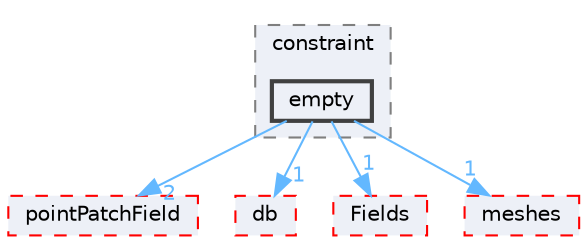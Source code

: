 digraph "src/OpenFOAM/fields/pointPatchFields/constraint/empty"
{
 // LATEX_PDF_SIZE
  bgcolor="transparent";
  edge [fontname=Helvetica,fontsize=10,labelfontname=Helvetica,labelfontsize=10];
  node [fontname=Helvetica,fontsize=10,shape=box,height=0.2,width=0.4];
  compound=true
  subgraph clusterdir_c29a60990a95f573ba90840ea20f11f4 {
    graph [ bgcolor="#edf0f7", pencolor="grey50", label="constraint", fontname=Helvetica,fontsize=10 style="filled,dashed", URL="dir_c29a60990a95f573ba90840ea20f11f4.html",tooltip=""]
  dir_0a7ddbd489271f124bb6fcd29c4f53f8 [label="empty", fillcolor="#edf0f7", color="grey25", style="filled,bold", URL="dir_0a7ddbd489271f124bb6fcd29c4f53f8.html",tooltip=""];
  }
  dir_17a9bfb76e5e1dbc9e2e32285df4aeb8 [label="pointPatchField", fillcolor="#edf0f7", color="red", style="filled,dashed", URL="dir_17a9bfb76e5e1dbc9e2e32285df4aeb8.html",tooltip=""];
  dir_63c634f7a7cfd679ac26c67fb30fc32f [label="db", fillcolor="#edf0f7", color="red", style="filled,dashed", URL="dir_63c634f7a7cfd679ac26c67fb30fc32f.html",tooltip=""];
  dir_7d364942a13d3ce50f6681364b448a98 [label="Fields", fillcolor="#edf0f7", color="red", style="filled,dashed", URL="dir_7d364942a13d3ce50f6681364b448a98.html",tooltip=""];
  dir_aa2423979fb45fc41c393a5db370ab21 [label="meshes", fillcolor="#edf0f7", color="red", style="filled,dashed", URL="dir_aa2423979fb45fc41c393a5db370ab21.html",tooltip=""];
  dir_0a7ddbd489271f124bb6fcd29c4f53f8->dir_17a9bfb76e5e1dbc9e2e32285df4aeb8 [headlabel="2", labeldistance=1.5 headhref="dir_001135_002954.html" href="dir_001135_002954.html" color="steelblue1" fontcolor="steelblue1"];
  dir_0a7ddbd489271f124bb6fcd29c4f53f8->dir_63c634f7a7cfd679ac26c67fb30fc32f [headlabel="1", labeldistance=1.5 headhref="dir_001135_000817.html" href="dir_001135_000817.html" color="steelblue1" fontcolor="steelblue1"];
  dir_0a7ddbd489271f124bb6fcd29c4f53f8->dir_7d364942a13d3ce50f6681364b448a98 [headlabel="1", labeldistance=1.5 headhref="dir_001135_001336.html" href="dir_001135_001336.html" color="steelblue1" fontcolor="steelblue1"];
  dir_0a7ddbd489271f124bb6fcd29c4f53f8->dir_aa2423979fb45fc41c393a5db370ab21 [headlabel="1", labeldistance=1.5 headhref="dir_001135_002368.html" href="dir_001135_002368.html" color="steelblue1" fontcolor="steelblue1"];
}
